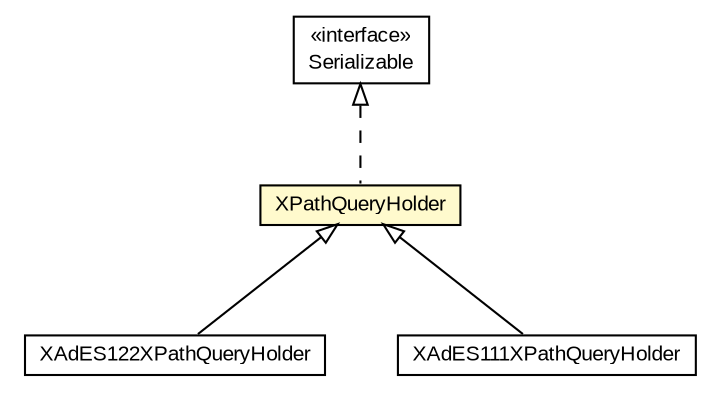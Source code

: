 #!/usr/local/bin/dot
#
# Class diagram 
# Generated by UMLGraph version R5_6-24-gf6e263 (http://www.umlgraph.org/)
#

digraph G {
	edge [fontname="arial",fontsize=10,labelfontname="arial",labelfontsize=10];
	node [fontname="arial",fontsize=10,shape=plaintext];
	nodesep=0.25;
	ranksep=0.5;
	// eu.europa.esig.dss.xades.XPathQueryHolder
	c793880 [label=<<table title="eu.europa.esig.dss.xades.XPathQueryHolder" border="0" cellborder="1" cellspacing="0" cellpadding="2" port="p" bgcolor="lemonChiffon" href="./XPathQueryHolder.html">
		<tr><td><table border="0" cellspacing="0" cellpadding="1">
<tr><td align="center" balign="center"> XPathQueryHolder </td></tr>
		</table></td></tr>
		</table>>, URL="./XPathQueryHolder.html", fontname="arial", fontcolor="black", fontsize=10.0];
	// eu.europa.esig.dss.xades.validation.XAdES122XPathQueryHolder
	c793915 [label=<<table title="eu.europa.esig.dss.xades.validation.XAdES122XPathQueryHolder" border="0" cellborder="1" cellspacing="0" cellpadding="2" port="p" href="./validation/XAdES122XPathQueryHolder.html">
		<tr><td><table border="0" cellspacing="0" cellpadding="1">
<tr><td align="center" balign="center"> XAdES122XPathQueryHolder </td></tr>
		</table></td></tr>
		</table>>, URL="./validation/XAdES122XPathQueryHolder.html", fontname="arial", fontcolor="black", fontsize=10.0];
	// eu.europa.esig.dss.xades.validation.XAdES111XPathQueryHolder
	c793916 [label=<<table title="eu.europa.esig.dss.xades.validation.XAdES111XPathQueryHolder" border="0" cellborder="1" cellspacing="0" cellpadding="2" port="p" href="./validation/XAdES111XPathQueryHolder.html">
		<tr><td><table border="0" cellspacing="0" cellpadding="1">
<tr><td align="center" balign="center"> XAdES111XPathQueryHolder </td></tr>
		</table></td></tr>
		</table>>, URL="./validation/XAdES111XPathQueryHolder.html", fontname="arial", fontcolor="black", fontsize=10.0];
	//eu.europa.esig.dss.xades.XPathQueryHolder implements java.io.Serializable
	c794054:p -> c793880:p [dir=back,arrowtail=empty,style=dashed];
	//eu.europa.esig.dss.xades.validation.XAdES122XPathQueryHolder extends eu.europa.esig.dss.xades.XPathQueryHolder
	c793880:p -> c793915:p [dir=back,arrowtail=empty];
	//eu.europa.esig.dss.xades.validation.XAdES111XPathQueryHolder extends eu.europa.esig.dss.xades.XPathQueryHolder
	c793880:p -> c793916:p [dir=back,arrowtail=empty];
	// java.io.Serializable
	c794054 [label=<<table title="java.io.Serializable" border="0" cellborder="1" cellspacing="0" cellpadding="2" port="p" href="http://java.sun.com/j2se/1.4.2/docs/api/java/io/Serializable.html">
		<tr><td><table border="0" cellspacing="0" cellpadding="1">
<tr><td align="center" balign="center"> &#171;interface&#187; </td></tr>
<tr><td align="center" balign="center"> Serializable </td></tr>
		</table></td></tr>
		</table>>, URL="http://java.sun.com/j2se/1.4.2/docs/api/java/io/Serializable.html", fontname="arial", fontcolor="black", fontsize=10.0];
}

